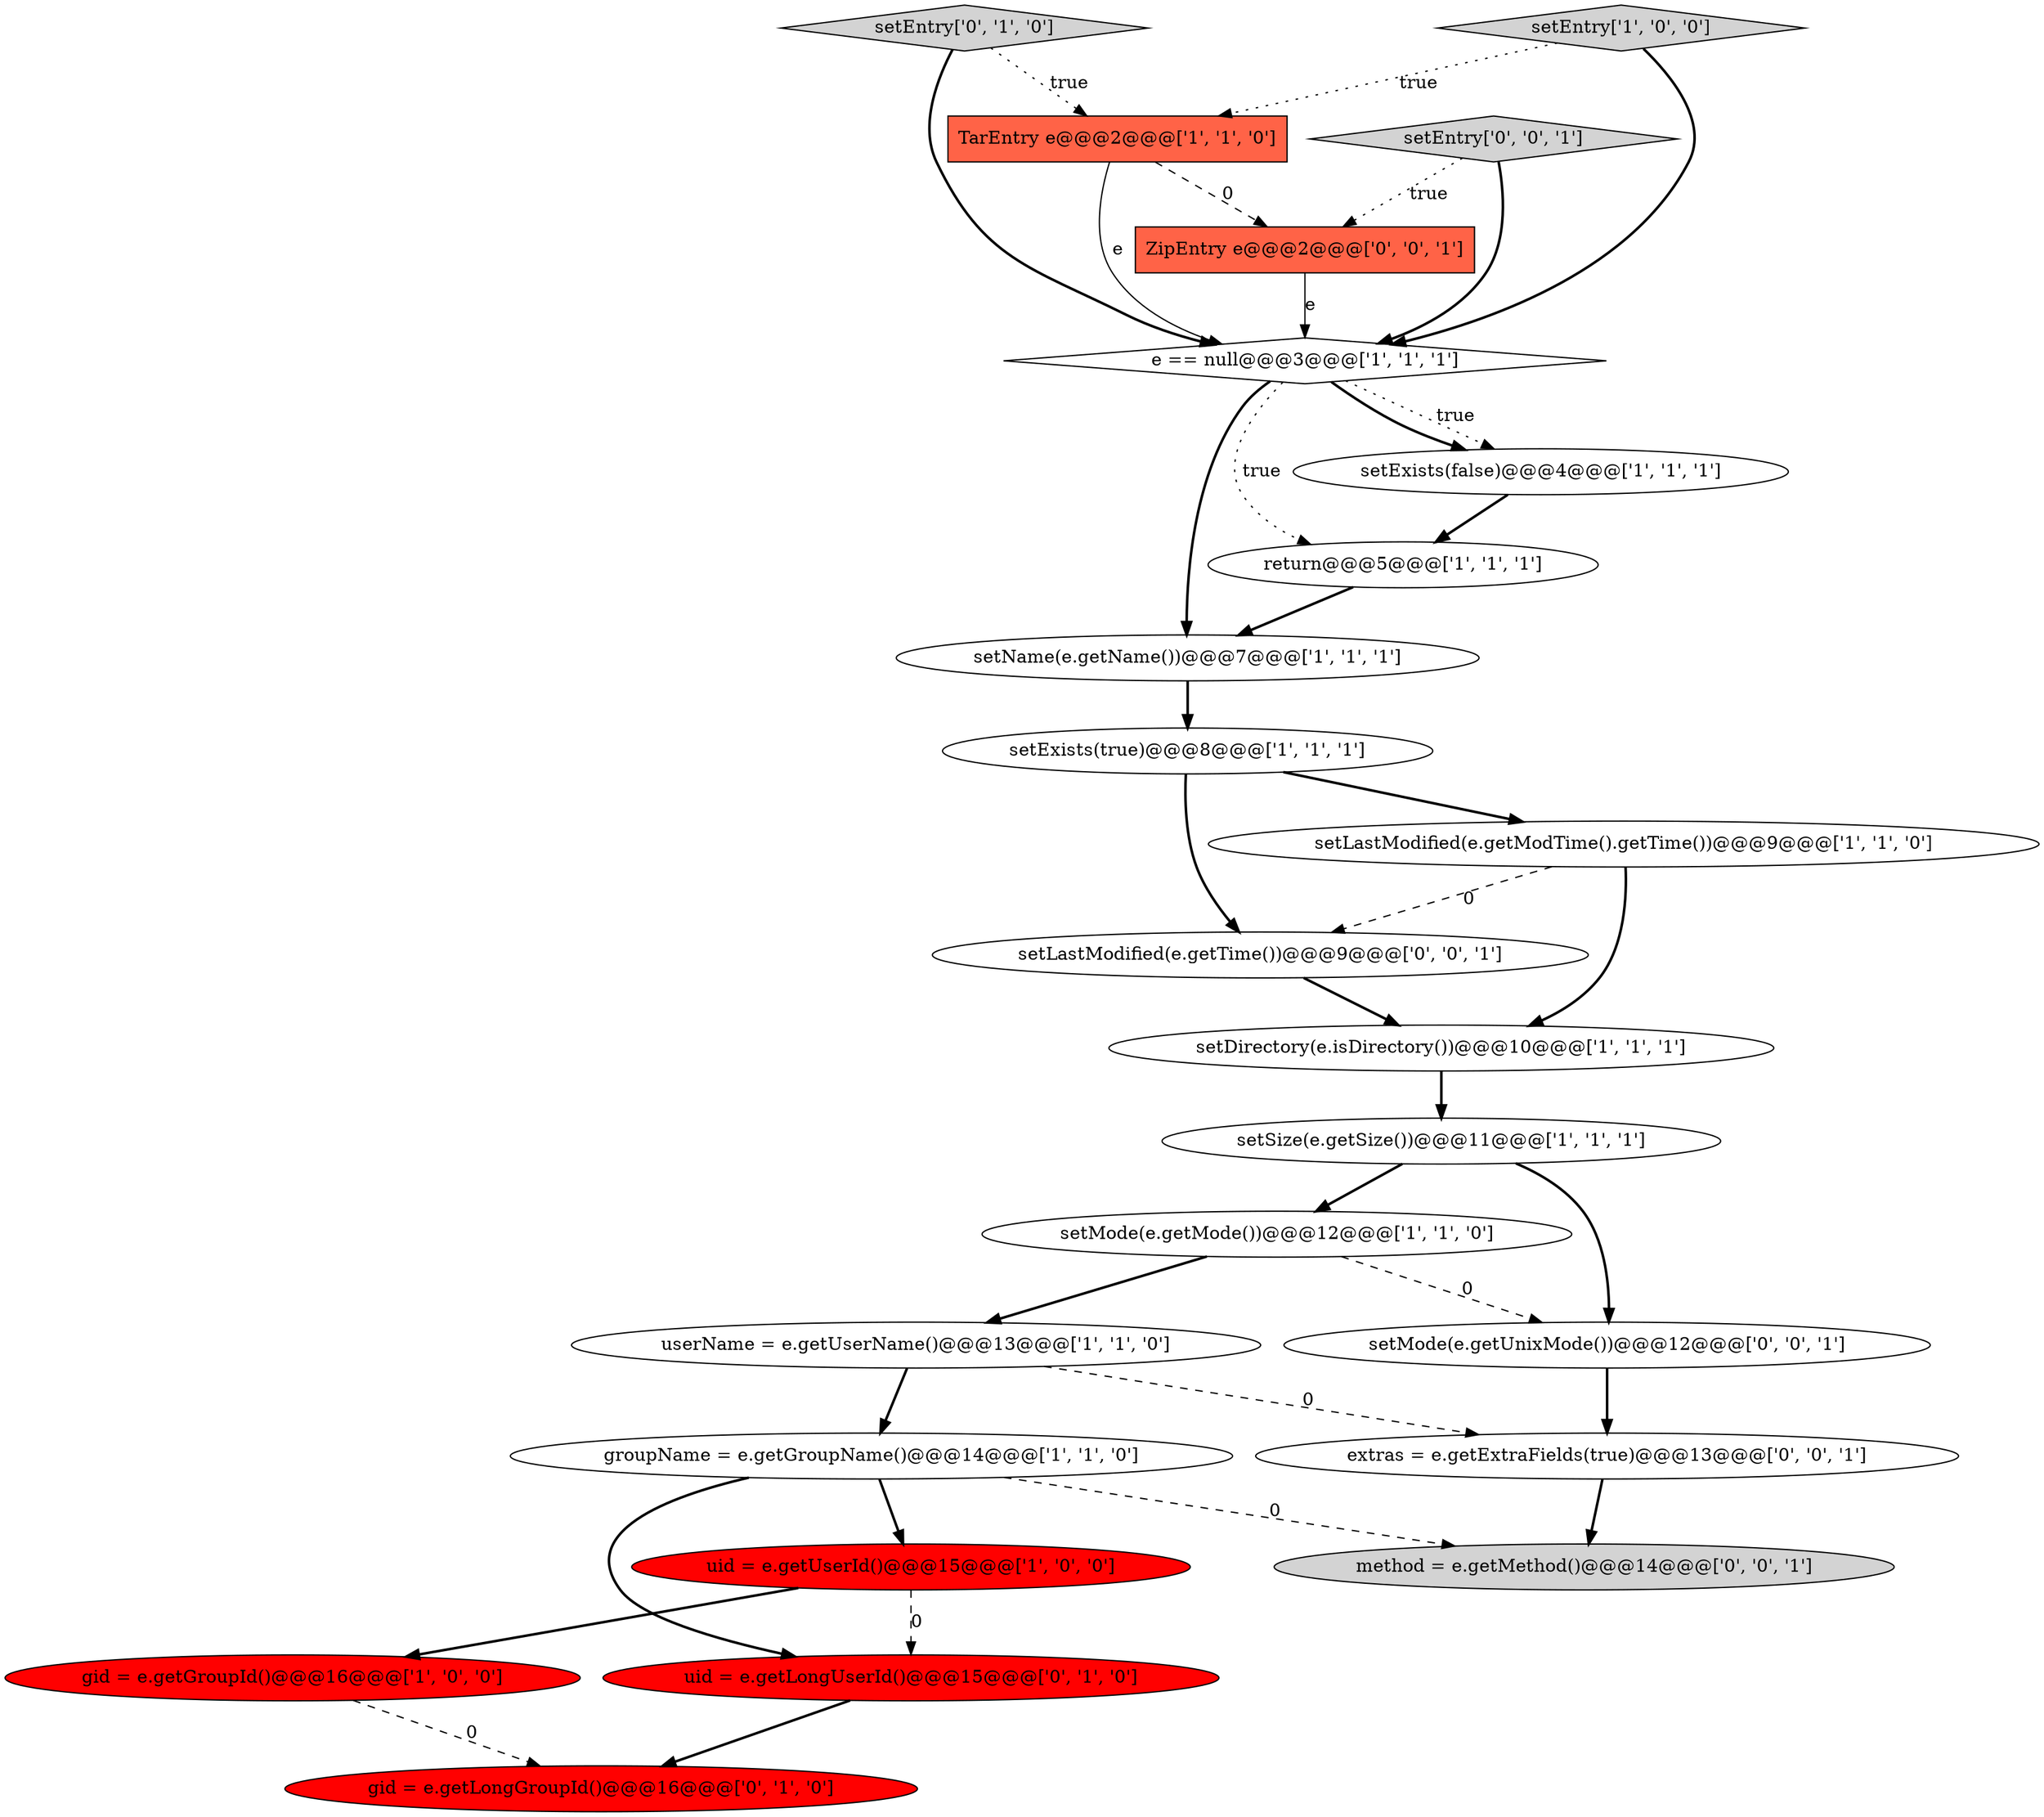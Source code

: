 digraph {
17 [style = filled, label = "setEntry['0', '1', '0']", fillcolor = lightgray, shape = diamond image = "AAA0AAABBB2BBB"];
3 [style = filled, label = "groupName = e.getGroupName()@@@14@@@['1', '1', '0']", fillcolor = white, shape = ellipse image = "AAA0AAABBB1BBB"];
7 [style = filled, label = "userName = e.getUserName()@@@13@@@['1', '1', '0']", fillcolor = white, shape = ellipse image = "AAA0AAABBB1BBB"];
21 [style = filled, label = "setLastModified(e.getTime())@@@9@@@['0', '0', '1']", fillcolor = white, shape = ellipse image = "AAA0AAABBB3BBB"];
0 [style = filled, label = "setEntry['1', '0', '0']", fillcolor = lightgray, shape = diamond image = "AAA0AAABBB1BBB"];
8 [style = filled, label = "setMode(e.getMode())@@@12@@@['1', '1', '0']", fillcolor = white, shape = ellipse image = "AAA0AAABBB1BBB"];
1 [style = filled, label = "e == null@@@3@@@['1', '1', '1']", fillcolor = white, shape = diamond image = "AAA0AAABBB1BBB"];
14 [style = filled, label = "setSize(e.getSize())@@@11@@@['1', '1', '1']", fillcolor = white, shape = ellipse image = "AAA0AAABBB1BBB"];
15 [style = filled, label = "gid = e.getLongGroupId()@@@16@@@['0', '1', '0']", fillcolor = red, shape = ellipse image = "AAA1AAABBB2BBB"];
2 [style = filled, label = "TarEntry e@@@2@@@['1', '1', '0']", fillcolor = tomato, shape = box image = "AAA0AAABBB1BBB"];
5 [style = filled, label = "setDirectory(e.isDirectory())@@@10@@@['1', '1', '1']", fillcolor = white, shape = ellipse image = "AAA0AAABBB1BBB"];
18 [style = filled, label = "setEntry['0', '0', '1']", fillcolor = lightgray, shape = diamond image = "AAA0AAABBB3BBB"];
4 [style = filled, label = "setLastModified(e.getModTime().getTime())@@@9@@@['1', '1', '0']", fillcolor = white, shape = ellipse image = "AAA0AAABBB1BBB"];
12 [style = filled, label = "gid = e.getGroupId()@@@16@@@['1', '0', '0']", fillcolor = red, shape = ellipse image = "AAA1AAABBB1BBB"];
11 [style = filled, label = "setName(e.getName())@@@7@@@['1', '1', '1']", fillcolor = white, shape = ellipse image = "AAA0AAABBB1BBB"];
9 [style = filled, label = "uid = e.getUserId()@@@15@@@['1', '0', '0']", fillcolor = red, shape = ellipse image = "AAA1AAABBB1BBB"];
20 [style = filled, label = "setMode(e.getUnixMode())@@@12@@@['0', '0', '1']", fillcolor = white, shape = ellipse image = "AAA0AAABBB3BBB"];
16 [style = filled, label = "uid = e.getLongUserId()@@@15@@@['0', '1', '0']", fillcolor = red, shape = ellipse image = "AAA1AAABBB2BBB"];
13 [style = filled, label = "setExists(true)@@@8@@@['1', '1', '1']", fillcolor = white, shape = ellipse image = "AAA0AAABBB1BBB"];
22 [style = filled, label = "extras = e.getExtraFields(true)@@@13@@@['0', '0', '1']", fillcolor = white, shape = ellipse image = "AAA0AAABBB3BBB"];
6 [style = filled, label = "return@@@5@@@['1', '1', '1']", fillcolor = white, shape = ellipse image = "AAA0AAABBB1BBB"];
19 [style = filled, label = "ZipEntry e@@@2@@@['0', '0', '1']", fillcolor = tomato, shape = box image = "AAA0AAABBB3BBB"];
10 [style = filled, label = "setExists(false)@@@4@@@['1', '1', '1']", fillcolor = white, shape = ellipse image = "AAA0AAABBB1BBB"];
23 [style = filled, label = "method = e.getMethod()@@@14@@@['0', '0', '1']", fillcolor = lightgray, shape = ellipse image = "AAA0AAABBB3BBB"];
16->15 [style = bold, label=""];
9->16 [style = dashed, label="0"];
2->19 [style = dashed, label="0"];
1->10 [style = dotted, label="true"];
2->1 [style = solid, label="e"];
17->1 [style = bold, label=""];
8->20 [style = dashed, label="0"];
18->19 [style = dotted, label="true"];
5->14 [style = bold, label=""];
3->16 [style = bold, label=""];
4->21 [style = dashed, label="0"];
22->23 [style = bold, label=""];
10->6 [style = bold, label=""];
7->3 [style = bold, label=""];
8->7 [style = bold, label=""];
1->11 [style = bold, label=""];
20->22 [style = bold, label=""];
3->9 [style = bold, label=""];
3->23 [style = dashed, label="0"];
21->5 [style = bold, label=""];
18->1 [style = bold, label=""];
0->1 [style = bold, label=""];
6->11 [style = bold, label=""];
11->13 [style = bold, label=""];
12->15 [style = dashed, label="0"];
1->6 [style = dotted, label="true"];
17->2 [style = dotted, label="true"];
14->8 [style = bold, label=""];
9->12 [style = bold, label=""];
0->2 [style = dotted, label="true"];
13->21 [style = bold, label=""];
1->10 [style = bold, label=""];
4->5 [style = bold, label=""];
7->22 [style = dashed, label="0"];
19->1 [style = solid, label="e"];
14->20 [style = bold, label=""];
13->4 [style = bold, label=""];
}
